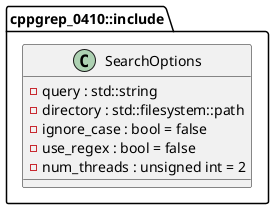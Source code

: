@startuml
' Define the namespace
package "cppgrep_0410::include" {
    ' Define the SearchOptions struct
    class SearchOptions {
        - query : std::string
        - directory : std::filesystem::path
        - ignore_case : bool = false
        - use_regex : bool = false
        - num_threads : unsigned int = 2
    }
}
@enduml